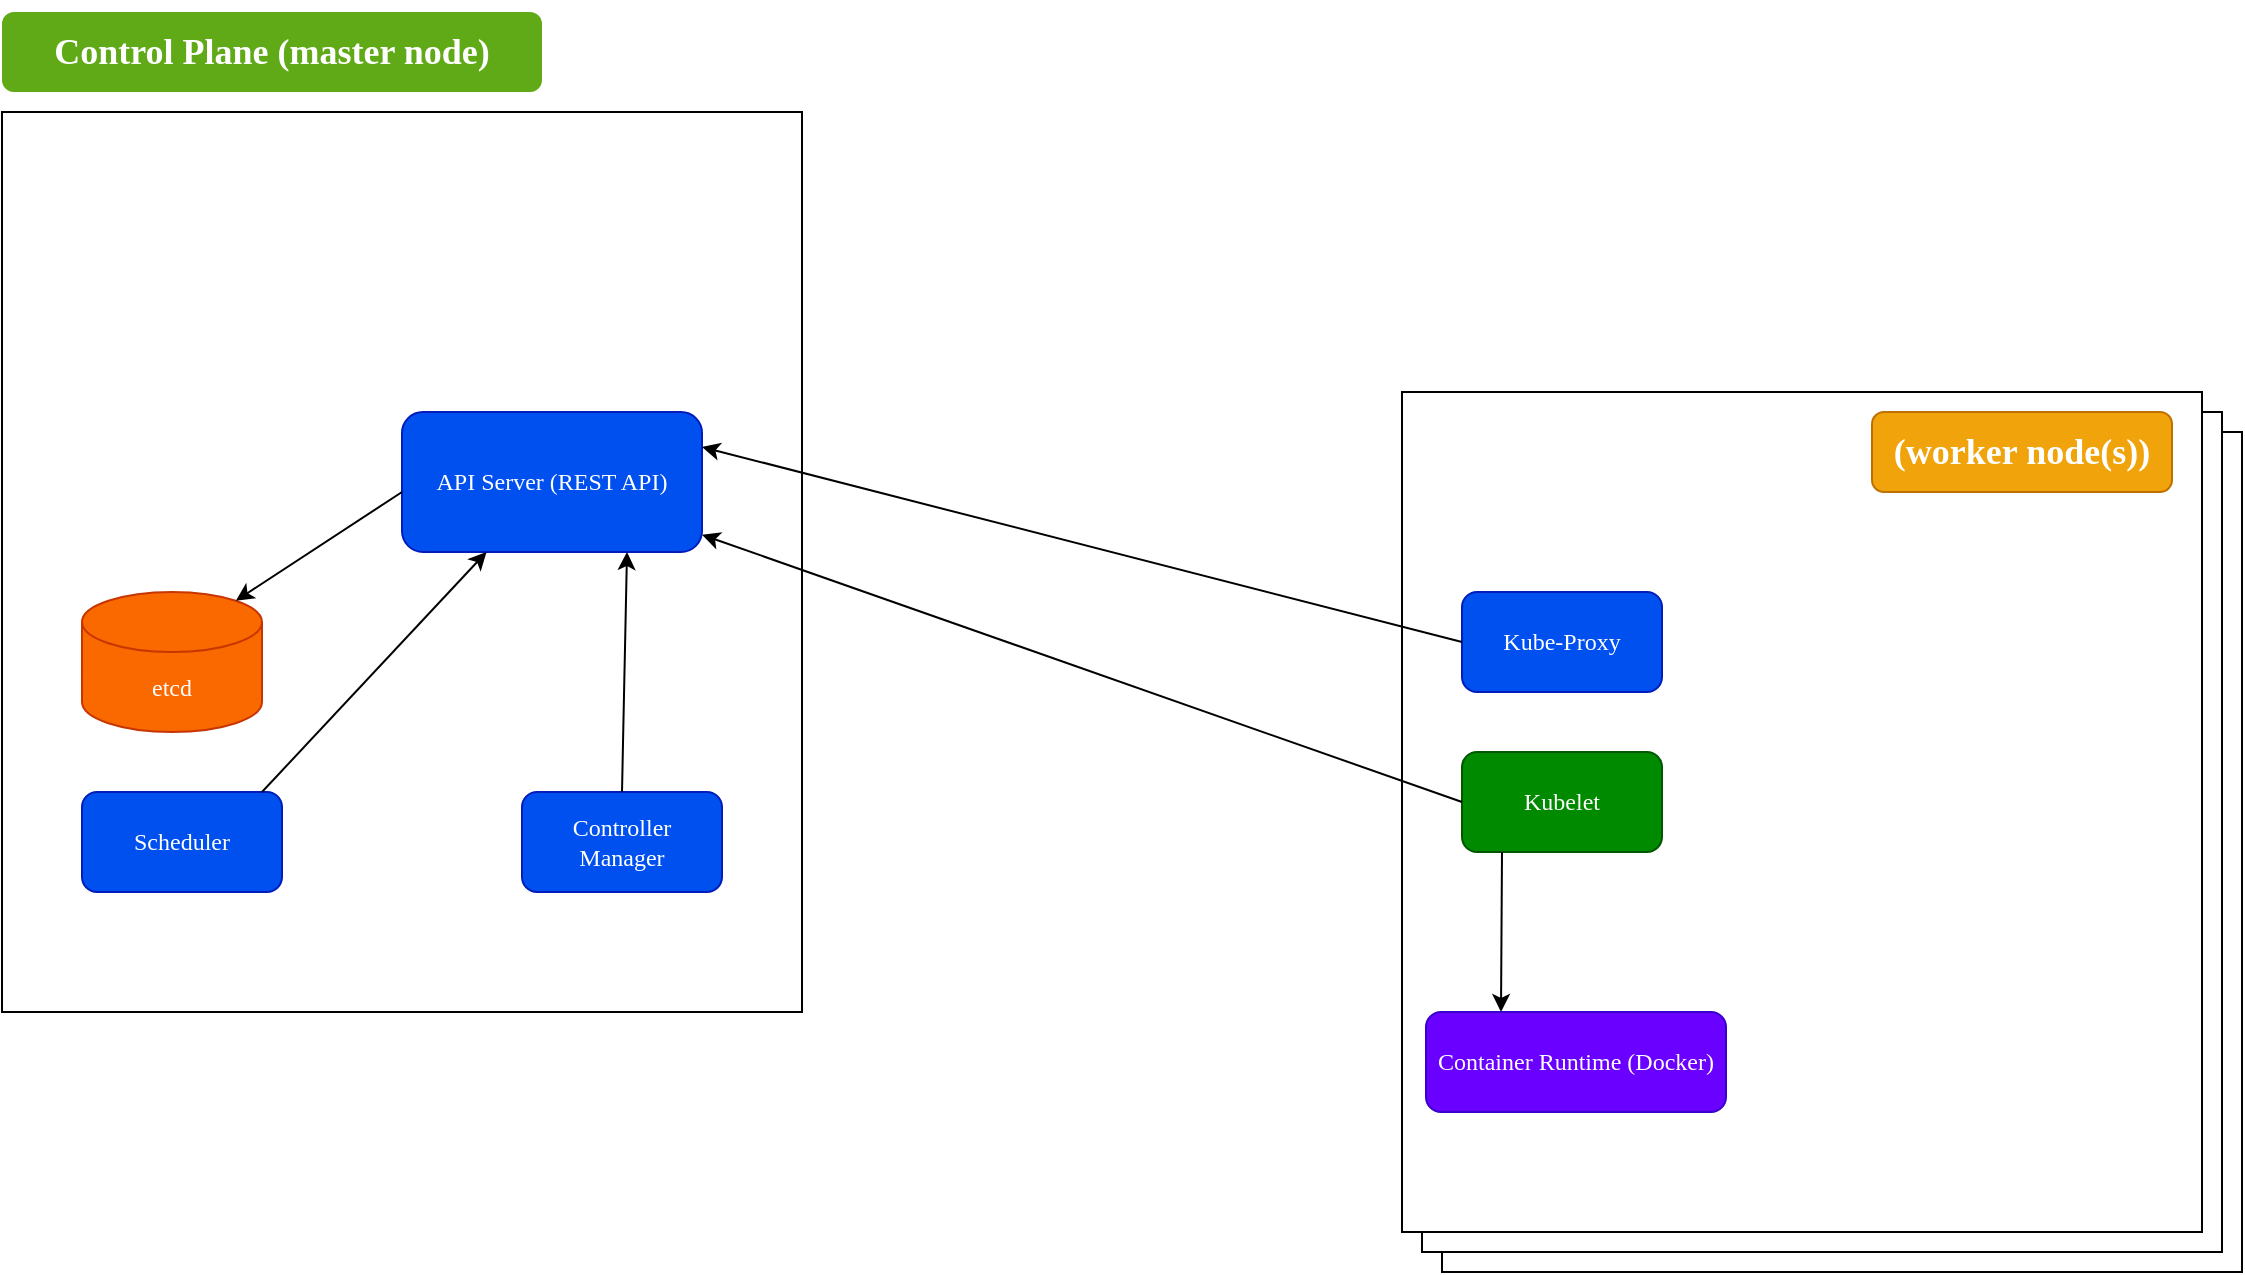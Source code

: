 <mxfile version="20.8.10" type="device"><diagram name="Page-1" id="lwtdiN50mSpT-RIOWelP"><mxGraphModel dx="1434" dy="836" grid="1" gridSize="10" guides="1" tooltips="1" connect="1" arrows="1" fold="1" page="1" pageScale="1" pageWidth="3300" pageHeight="2339" math="0" shadow="0"><root><mxCell id="0"/><mxCell id="1" parent="0"/><mxCell id="F8NgBonNhE41eYxk2xIq-51" value="" style="rounded=0;whiteSpace=wrap;html=1;fontFamily=Comic Sans MS;" vertex="1" parent="1"><mxGeometry x="970" y="440" width="400" height="420" as="geometry"/></mxCell><mxCell id="F8NgBonNhE41eYxk2xIq-50" value="" style="rounded=0;whiteSpace=wrap;html=1;fontFamily=Comic Sans MS;" vertex="1" parent="1"><mxGeometry x="960" y="430" width="400" height="420" as="geometry"/></mxCell><mxCell id="F8NgBonNhE41eYxk2xIq-4" value="" style="rounded=0;whiteSpace=wrap;html=1;fontFamily=Comic Sans MS;" vertex="1" parent="1"><mxGeometry x="250" y="280" width="400" height="450" as="geometry"/></mxCell><mxCell id="F8NgBonNhE41eYxk2xIq-2" value="&lt;h2&gt;&lt;font face=&quot;Comic Sans MS&quot;&gt;Control Plane (master node)&lt;/font&gt;&lt;/h2&gt;" style="rounded=1;whiteSpace=wrap;html=1;fillColor=#60a917;fontColor=#ffffff;strokeColor=none;" vertex="1" parent="1"><mxGeometry x="250" y="230" width="270" height="40" as="geometry"/></mxCell><mxCell id="F8NgBonNhE41eYxk2xIq-5" value="&lt;font color=&quot;#ffffff&quot;&gt;etcd&lt;/font&gt;" style="shape=cylinder3;whiteSpace=wrap;html=1;boundedLbl=1;backgroundOutline=1;size=15;fontFamily=Comic Sans MS;fillColor=#fa6800;fontColor=#000000;strokeColor=#C73500;" vertex="1" parent="1"><mxGeometry x="290" y="520" width="90" height="70" as="geometry"/></mxCell><mxCell id="F8NgBonNhE41eYxk2xIq-8" value="API Server (REST API)" style="rounded=1;whiteSpace=wrap;html=1;fontFamily=Comic Sans MS;fillColor=#0050ef;fontColor=#ffffff;strokeColor=#001DBC;" vertex="1" parent="1"><mxGeometry x="450" y="430" width="150" height="70" as="geometry"/></mxCell><mxCell id="F8NgBonNhE41eYxk2xIq-9" value="Scheduler" style="rounded=1;whiteSpace=wrap;html=1;fontFamily=Comic Sans MS;fillColor=#0050ef;fontColor=#ffffff;strokeColor=#001DBC;" vertex="1" parent="1"><mxGeometry x="290" y="620" width="100" height="50" as="geometry"/></mxCell><mxCell id="F8NgBonNhE41eYxk2xIq-10" value="Controller&lt;br&gt;Manager" style="rounded=1;whiteSpace=wrap;html=1;fontFamily=Comic Sans MS;fillColor=#0050ef;fontColor=#ffffff;strokeColor=#001DBC;" vertex="1" parent="1"><mxGeometry x="510" y="620" width="100" height="50" as="geometry"/></mxCell><mxCell id="F8NgBonNhE41eYxk2xIq-12" value="" style="endArrow=classic;html=1;rounded=0;fontFamily=Comic Sans MS;fontColor=#FFFFFF;entryX=0.855;entryY=0;entryDx=0;entryDy=4.35;entryPerimeter=0;" edge="1" parent="1" target="F8NgBonNhE41eYxk2xIq-5"><mxGeometry width="50" height="50" relative="1" as="geometry"><mxPoint x="450" y="470" as="sourcePoint"/><mxPoint x="410" y="530" as="targetPoint"/><Array as="points"/></mxGeometry></mxCell><mxCell id="F8NgBonNhE41eYxk2xIq-14" value="" style="endArrow=classic;html=1;rounded=0;fontFamily=Comic Sans MS;fontColor=#FFFFFF;" edge="1" parent="1" target="F8NgBonNhE41eYxk2xIq-8"><mxGeometry width="50" height="50" relative="1" as="geometry"><mxPoint x="380" y="620" as="sourcePoint"/><mxPoint x="430" y="563.03" as="targetPoint"/></mxGeometry></mxCell><mxCell id="F8NgBonNhE41eYxk2xIq-15" value="" style="endArrow=classic;html=1;rounded=0;fontFamily=Comic Sans MS;fontColor=#FFFFFF;exitX=0.5;exitY=0;exitDx=0;exitDy=0;entryX=0.75;entryY=1;entryDx=0;entryDy=0;" edge="1" parent="1" source="F8NgBonNhE41eYxk2xIq-10" target="F8NgBonNhE41eYxk2xIq-8"><mxGeometry width="50" height="50" relative="1" as="geometry"><mxPoint x="390" y="630" as="sourcePoint"/><mxPoint x="502.258" y="510" as="targetPoint"/></mxGeometry></mxCell><mxCell id="F8NgBonNhE41eYxk2xIq-24" value="" style="rounded=0;whiteSpace=wrap;html=1;fontFamily=Comic Sans MS;" vertex="1" parent="1"><mxGeometry x="950" y="420" width="400" height="420" as="geometry"/></mxCell><mxCell id="F8NgBonNhE41eYxk2xIq-26" value="Container Runtime (Docker)" style="rounded=1;whiteSpace=wrap;html=1;fontFamily=Comic Sans MS;fillColor=#6a00ff;fontColor=#ffffff;strokeColor=#3700CC;" vertex="1" parent="1"><mxGeometry x="962" y="730" width="150" height="50" as="geometry"/></mxCell><mxCell id="F8NgBonNhE41eYxk2xIq-27" value="Kubelet" style="rounded=1;whiteSpace=wrap;html=1;fontFamily=Comic Sans MS;fillColor=#008a00;fontColor=#ffffff;strokeColor=#005700;" vertex="1" parent="1"><mxGeometry x="980" y="600" width="100" height="50" as="geometry"/></mxCell><mxCell id="F8NgBonNhE41eYxk2xIq-28" value="Kube-Proxy" style="rounded=1;whiteSpace=wrap;html=1;fontFamily=Comic Sans MS;fillColor=#0050ef;fontColor=#ffffff;strokeColor=#001DBC;" vertex="1" parent="1"><mxGeometry x="980" y="520" width="100" height="50" as="geometry"/></mxCell><mxCell id="F8NgBonNhE41eYxk2xIq-43" value="&lt;h2&gt;&lt;font color=&quot;#ffffff&quot; face=&quot;Comic Sans MS&quot;&gt;(worker node(s))&lt;/font&gt;&lt;/h2&gt;" style="rounded=1;whiteSpace=wrap;html=1;fillColor=#f0a30a;fontColor=#000000;strokeColor=#BD7000;" vertex="1" parent="1"><mxGeometry x="1185" y="430" width="150" height="40" as="geometry"/></mxCell><mxCell id="F8NgBonNhE41eYxk2xIq-44" value="" style="endArrow=classic;html=1;rounded=0;fontFamily=Comic Sans MS;fontColor=#FFFFFF;exitX=0;exitY=0.5;exitDx=0;exitDy=0;" edge="1" parent="1" source="F8NgBonNhE41eYxk2xIq-27" target="F8NgBonNhE41eYxk2xIq-8"><mxGeometry width="50" height="50" relative="1" as="geometry"><mxPoint x="1040" y="570" as="sourcePoint"/><mxPoint x="1090" y="520" as="targetPoint"/></mxGeometry></mxCell><mxCell id="F8NgBonNhE41eYxk2xIq-47" value="" style="endArrow=classic;html=1;rounded=0;fontFamily=Comic Sans MS;fontColor=#FFFFFF;entryX=1;entryY=0.25;entryDx=0;entryDy=0;exitX=0;exitY=0.5;exitDx=0;exitDy=0;" edge="1" parent="1" source="F8NgBonNhE41eYxk2xIq-28" target="F8NgBonNhE41eYxk2xIq-8"><mxGeometry width="50" height="50" relative="1" as="geometry"><mxPoint x="1040" y="570" as="sourcePoint"/><mxPoint x="1090" y="520" as="targetPoint"/></mxGeometry></mxCell><mxCell id="F8NgBonNhE41eYxk2xIq-48" value="" style="endArrow=classic;html=1;rounded=0;fontFamily=Comic Sans MS;fontColor=#FFFFFF;entryX=0.25;entryY=0;entryDx=0;entryDy=0;" edge="1" parent="1" target="F8NgBonNhE41eYxk2xIq-26"><mxGeometry width="50" height="50" relative="1" as="geometry"><mxPoint x="1000" y="650" as="sourcePoint"/><mxPoint y="577.5" as="targetPoint"/></mxGeometry></mxCell></root></mxGraphModel></diagram></mxfile>